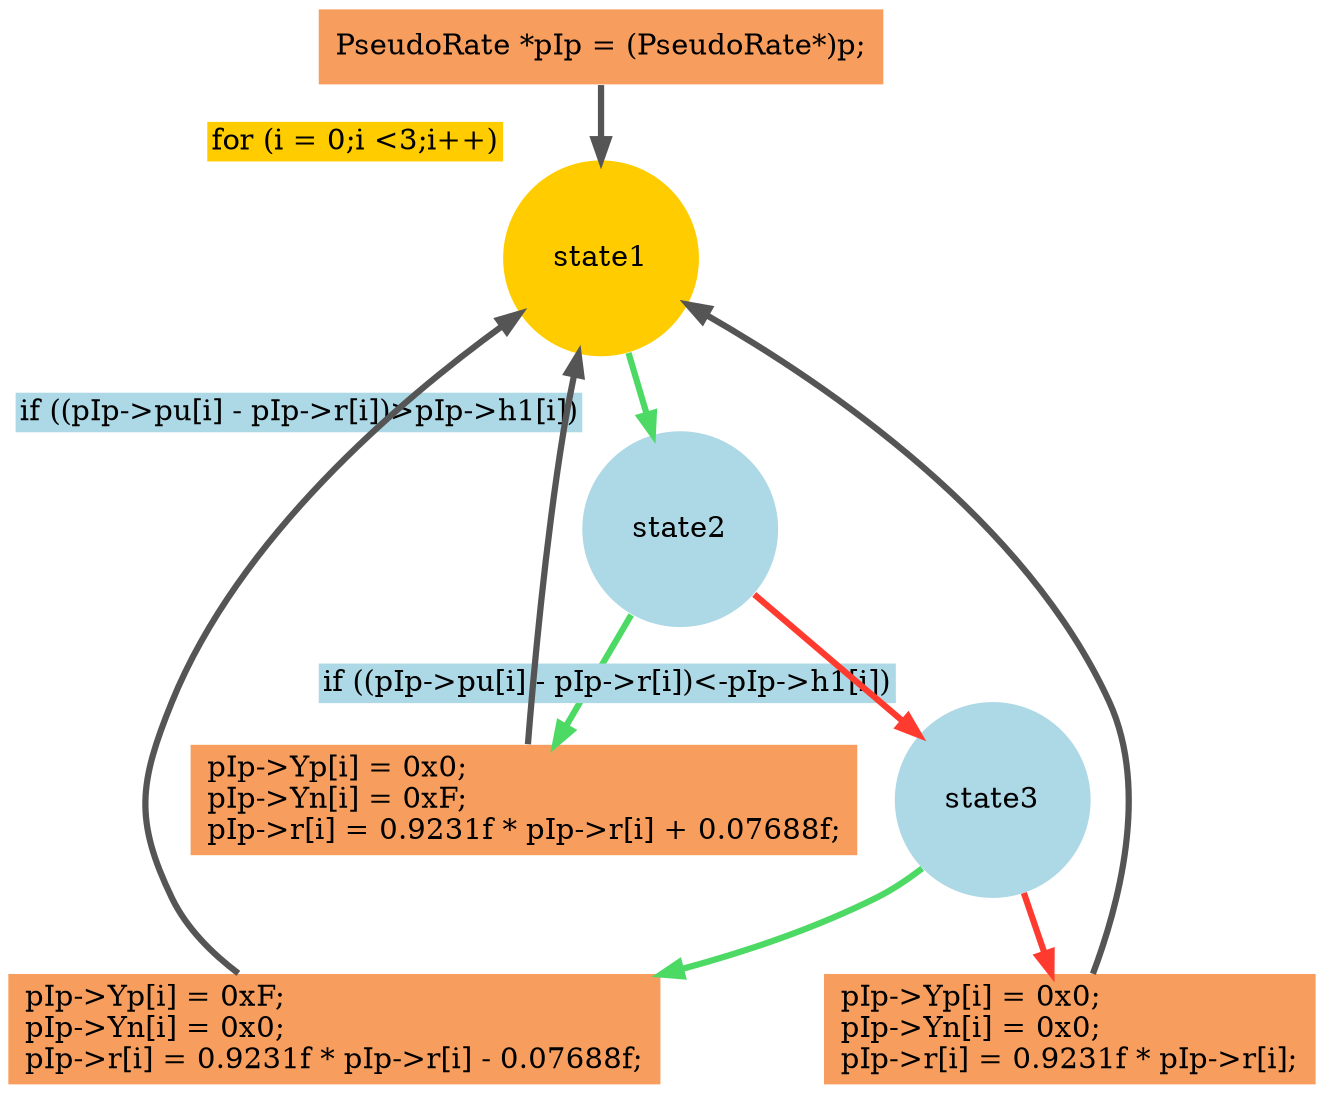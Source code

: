 digraph "FSM for 'PseudoRateFun' function" {
Node0x8fc620 [shape=record, color=transparent, style=filled, fillcolor="#F79e5e", label="{PseudoRate *pIp = (PseudoRate*)p;}"];
Node0x8fca11 [shape=circle, color=transparent, style=filled, fillcolor="#FFCC00", label=state1, xlabel=<<TABLE BORDER="0" CELLBORDER="0" CELLSPACING="0"><TR><TD BGCOLOR="#FFCC00" ALIGN="center">for (i = 0;i &lt;3;i++)</TD></TR></TABLE>>, fixedsize=true, width=1.3, height=1.3];
Node0x8fc7c1 [shape=circle, color=transparent, style=filled, fillcolor="#ADD8E6", label=state2, xlabel=<<TABLE BORDER="0" CELLBORDER="0" CELLSPACING="0"><TR><TD BGCOLOR="#ADD8E6" ALIGN="center">if ((pIp-&gt;pu[i] - pIp-&gt;r[i])&gt;pIp-&gt;h1[i])</TD></TR></TABLE>>, fixedsize=true, width=1.3, height=1.3];
Node0x8fd890 [shape=record, color=transparent, style=filled, fillcolor="#F79e5e", label="{pIp-&gt;Yp[i] = 0x0;\lpIp-&gt;Yn[i] = 0xF;\lpIp-&gt;r[i] = 0.9231f * pIp-&gt;r[i] + 0.07688f;}"];
Node0x8fd8e1 [shape=circle, color=transparent, style=filled, fillcolor="#ADD8E6", label=state3, xlabel=<<TABLE BORDER="0" CELLBORDER="0" CELLSPACING="0"><TR><TD BGCOLOR="#ADD8E6" ALIGN="center">if ((pIp-&gt;pu[i] - pIp-&gt;r[i])&lt;-pIp-&gt;h1[i])</TD></TR></TABLE>>, fixedsize=true, width=1.3, height=1.3];
Node0x900660 [shape=record, color=transparent, style=filled, fillcolor="#F79e5e", label="{pIp-&gt;Yp[i] = 0xF;\lpIp-&gt;Yn[i] = 0x0;\lpIp-&gt;r[i] = 0.9231f * pIp-&gt;r[i] - 0.07688f;}"];
Node0x9006b0 [shape=record, color=transparent, style=filled, fillcolor="#F79e5e", label="{pIp-&gt;Yp[i] = 0x0;\lpIp-&gt;Yn[i] = 0x0;\lpIp-&gt;r[i] = 0.9231f * pIp-&gt;r[i];}"];
Node0x8fc620 -> Node0x8fca11 [penwidth=3, color="#555555"];
Node0x8fd890 -> Node0x8fca11 [penwidth=3, color="#555555"];
Node0x900660 -> Node0x8fca11 [penwidth=3, color="#555555"];
Node0x9006b0 -> Node0x8fca11 [penwidth=3, color="#555555"];
Node0x8fca11 -> Node0x8fc7c1 [color="#4CD964", penwidth=3];
Node0x8fc7c1 -> Node0x8fd890 [color="#4CD964", penwidth=3];
Node0x8fc7c1 -> Node0x8fd8e1 [color="#FF3B30", penwidth=3];
Node0x8fd8e1 -> Node0x900660 [color="#4CD964", penwidth=3];
Node0x8fd8e1 -> Node0x9006b0 [color="#FF3B30", penwidth=3];
}
